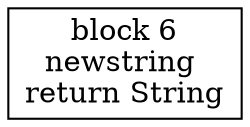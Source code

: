 digraph "String.concat(String):String" {
size = "11,7.5";
codeblock_6 [ shape = box, label = "block 6\nnewstring \nreturn String"];
}